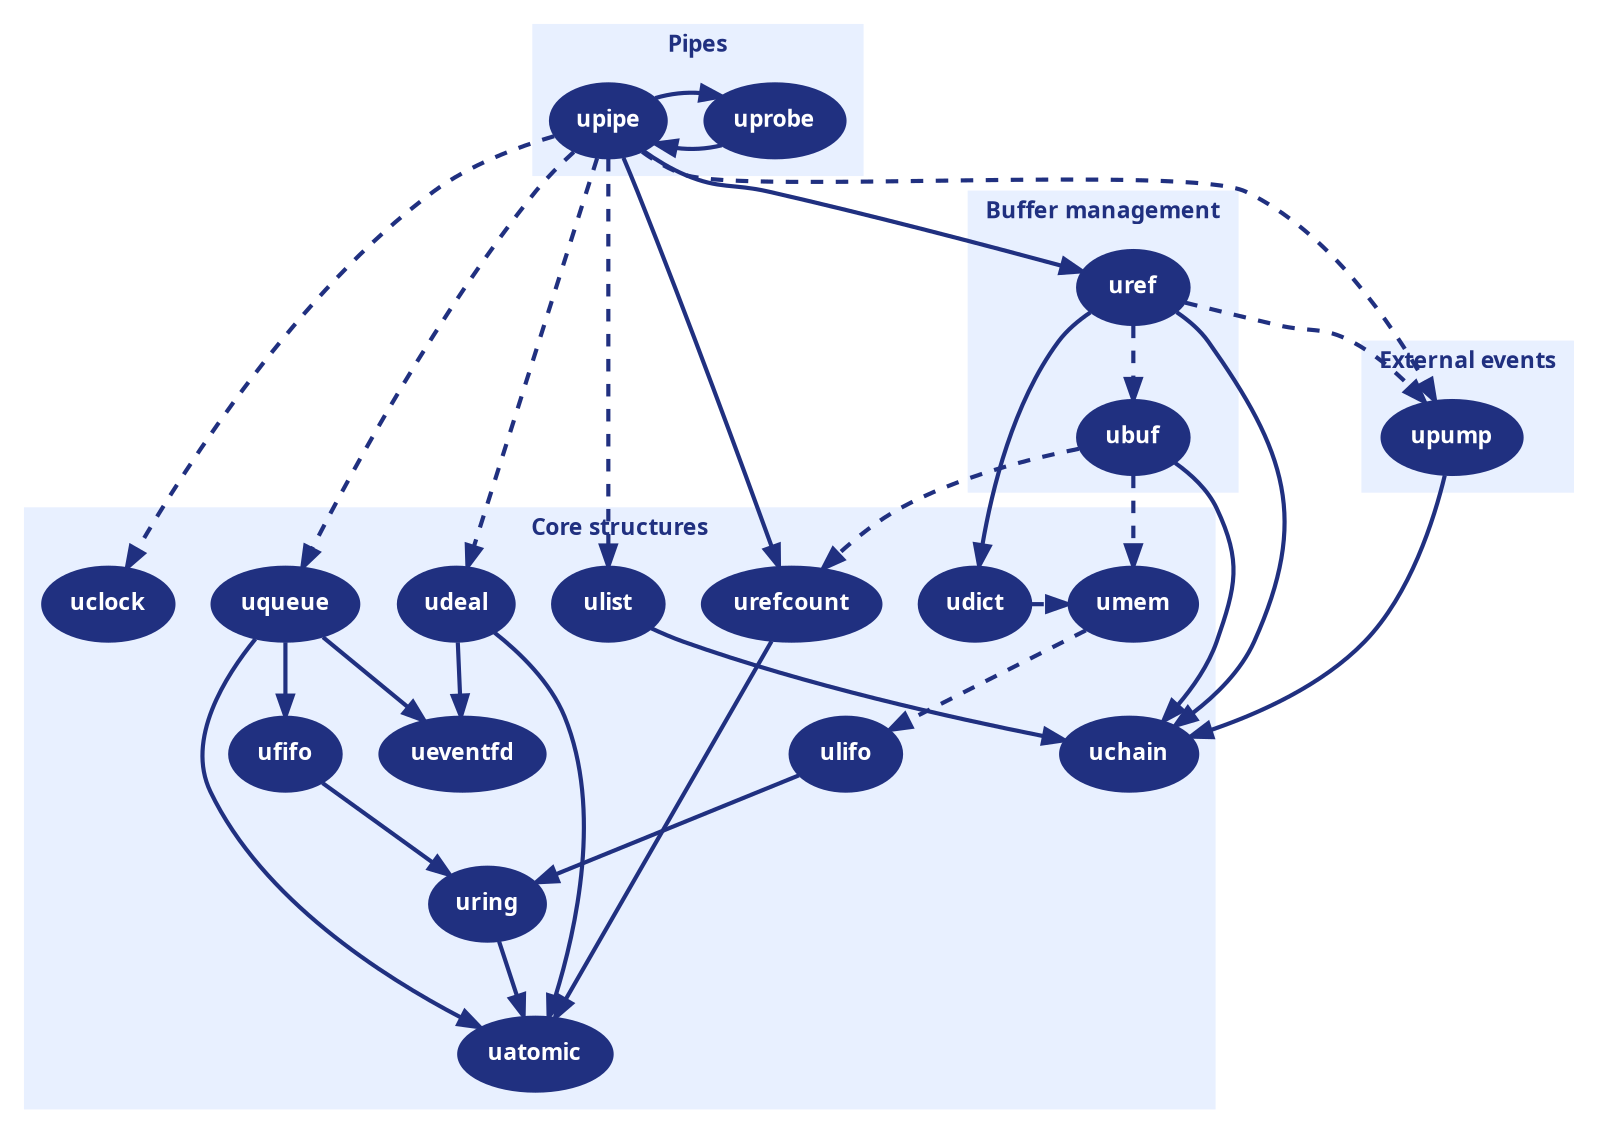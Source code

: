 digraph "Upipe objects dependancies" {
	graph [bgcolor="#00000000"];
	edge [penwidth=2, color="#203080"];
	node [shape="oval", style="filled", fontname="Verdana Black", fontsize=11, fontcolor="white", color="#203080", fillcolor="#203080"];

	subgraph cluster_pipes {
		color="#E8F0FF";
		style="filled";
		label="Pipes";
		fontname="Verdana Black";
		fontsize=11;
		fontcolor="#203080";
		subgraph {
			rank = source;
			uprobe;
			upipe;
		}
	}

	subgraph cluster_pumps {
		color="#E8F0FF";
		style="filled";
		label="External events";
		fontname="Verdana Black";
		fontsize=11;
		fontcolor="#203080";
		upump;
	}

	subgraph cluster_buffers {
		color="#E8F0FF";
		style="filled";
		label="Buffer management";
		fontname="Verdana Black";
		fontsize=11;
		fontcolor="#203080";
		ubuf;
		uref;
	}

	subgraph cluster_core {
		color="#E8F0FF";
		style="filled";
		label="Core structures";
		fontname="Verdana Black";
		fontsize=11;
		fontcolor="#203080";
		subgraph {
			rank = same;
			uclock;
			ulist;
			uqueue;
			urefcount;
			udict;
			umem;
		}
		uchain;
		uatomic;
		uring;
		ulifo;
		ufifo;
		udeal;
		ueventfd;
	}

	uref->ubuf [style="dashed"];
	uref->udict;
	uref->upump [style="dashed"];
	uref->uchain;

	ubuf->uchain;
	ubuf->umem [style="dashed"];
	ubuf->urefcount [style="dashed"];

	udict->umem [style="dashed"];

	umem->ulifo [style="dashed"];

	udeal->uatomic;
	udeal->ueventfd;
	urefcount->uatomic;

	ufifo->uring;
	ulifo->uring;
	uring->uatomic;
	uqueue->ufifo;
	uqueue->uatomic;
	uqueue->ueventfd;

	ulist->uchain;

	uprobe->upipe;
	upipe->uprobe;
	upipe->uref;
	upipe->urefcount;
	upipe->upump [style="dashed"];
	upipe->uclock [style="dashed"];
	upipe->udeal [style="dashed"];
	upipe->uqueue [style="dashed"];
	upipe->ulist [style="dashed"];

	upump->uchain;
}
